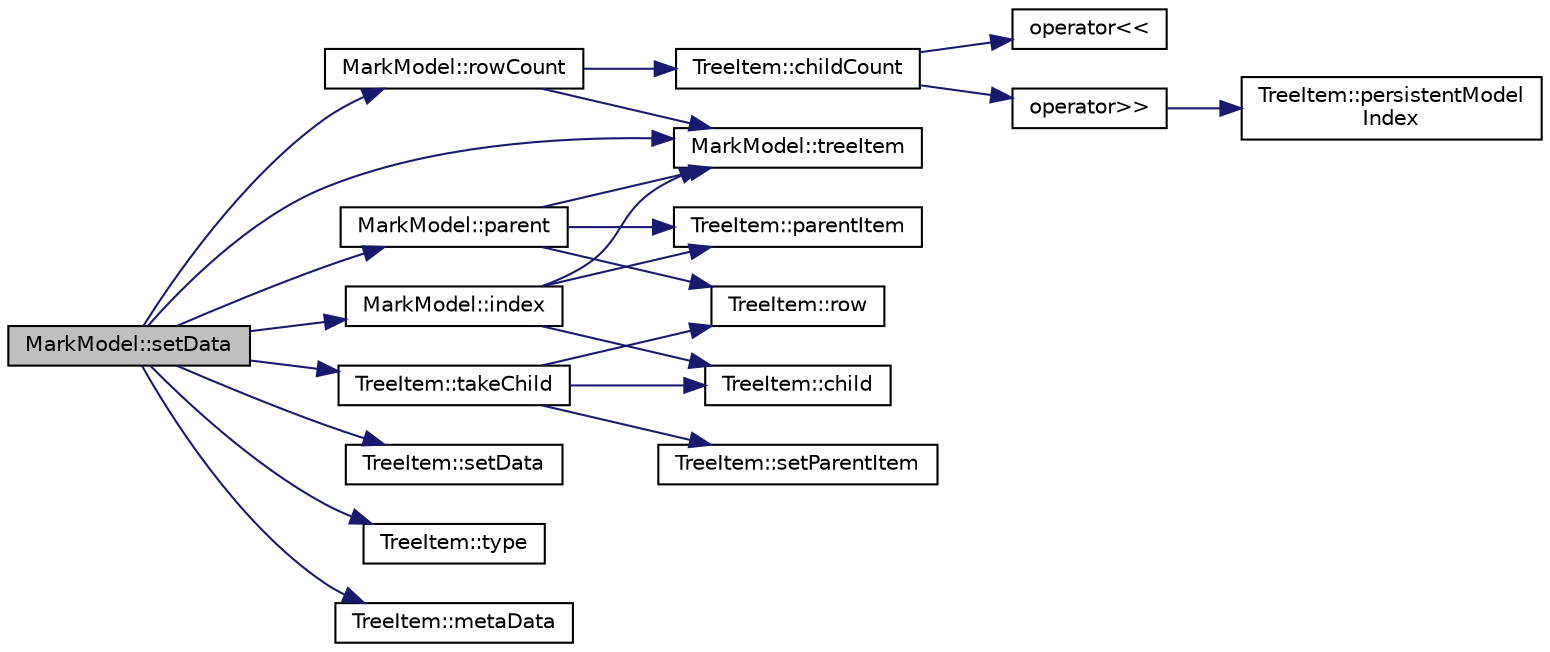 digraph "MarkModel::setData"
{
  edge [fontname="Helvetica",fontsize="10",labelfontname="Helvetica",labelfontsize="10"];
  node [fontname="Helvetica",fontsize="10",shape=record];
  rankdir="LR";
  Node404 [label="MarkModel::setData",height=0.2,width=0.4,color="black", fillcolor="grey75", style="filled", fontcolor="black"];
  Node404 -> Node405 [color="midnightblue",fontsize="10",style="solid",fontname="Helvetica"];
  Node405 [label="MarkModel::parent",height=0.2,width=0.4,color="black", fillcolor="white", style="filled",URL="$class_mark_model.html#a4345e693ac4a0d5acf44d47b9c6ade5c",tooltip="Reimplemented from QAbstractItemModel::parent(const QModelIndex & index) const. "];
  Node405 -> Node406 [color="midnightblue",fontsize="10",style="solid",fontname="Helvetica"];
  Node406 [label="MarkModel::treeItem",height=0.2,width=0.4,color="black", fillcolor="white", style="filled",URL="$class_mark_model.html#a6c38bcb4d3dee2fa69c4db2c681cf613",tooltip="This is a function to get the internal data structure from index. "];
  Node405 -> Node407 [color="midnightblue",fontsize="10",style="solid",fontname="Helvetica"];
  Node407 [label="TreeItem::parentItem",height=0.2,width=0.4,color="black", fillcolor="white", style="filled",URL="$class_tree_item.html#aa5c9721176d763d2f038d6d26cab0e5c"];
  Node405 -> Node408 [color="midnightblue",fontsize="10",style="solid",fontname="Helvetica"];
  Node408 [label="TreeItem::row",height=0.2,width=0.4,color="black", fillcolor="white", style="filled",URL="$class_tree_item.html#a91ba04ea12214af828bb198c2b98fa66"];
  Node404 -> Node406 [color="midnightblue",fontsize="10",style="solid",fontname="Helvetica"];
  Node404 -> Node409 [color="midnightblue",fontsize="10",style="solid",fontname="Helvetica"];
  Node409 [label="TreeItem::takeChild",height=0.2,width=0.4,color="black", fillcolor="white", style="filled",URL="$class_tree_item.html#a0560aa649d74a1e64b64c99b9e43bf43",tooltip="This function replace the old child node with a new one. "];
  Node409 -> Node410 [color="midnightblue",fontsize="10",style="solid",fontname="Helvetica"];
  Node410 [label="TreeItem::child",height=0.2,width=0.4,color="black", fillcolor="white", style="filled",URL="$class_tree_item.html#ad0987aea78062e52fb382e0f7d0e07e4"];
  Node409 -> Node408 [color="midnightblue",fontsize="10",style="solid",fontname="Helvetica"];
  Node409 -> Node411 [color="midnightblue",fontsize="10",style="solid",fontname="Helvetica"];
  Node411 [label="TreeItem::setParentItem",height=0.2,width=0.4,color="black", fillcolor="white", style="filled",URL="$class_tree_item.html#a00100bdf5572cdd157ef8c4195d4d0d8"];
  Node404 -> Node412 [color="midnightblue",fontsize="10",style="solid",fontname="Helvetica"];
  Node412 [label="TreeItem::setData",height=0.2,width=0.4,color="black", fillcolor="white", style="filled",URL="$class_tree_item.html#a4984b62747ce4b6c363da479c6ad1bf0"];
  Node404 -> Node413 [color="midnightblue",fontsize="10",style="solid",fontname="Helvetica"];
  Node413 [label="TreeItem::type",height=0.2,width=0.4,color="black", fillcolor="white", style="filled",URL="$class_tree_item.html#a9040286ba73d1391c19dc548b9a44890"];
  Node404 -> Node414 [color="midnightblue",fontsize="10",style="solid",fontname="Helvetica"];
  Node414 [label="TreeItem::metaData",height=0.2,width=0.4,color="black", fillcolor="white", style="filled",URL="$class_tree_item.html#aa73223e4db6840bc65a8ed303f9c52b8"];
  Node404 -> Node415 [color="midnightblue",fontsize="10",style="solid",fontname="Helvetica"];
  Node415 [label="MarkModel::rowCount",height=0.2,width=0.4,color="black", fillcolor="white", style="filled",URL="$class_mark_model.html#ace2df215d81964450bd7eaadd90c96cb",tooltip="Reimplemented from QAbstractItemModel::rowCount(const QModelIndex & parent) const. "];
  Node415 -> Node406 [color="midnightblue",fontsize="10",style="solid",fontname="Helvetica"];
  Node415 -> Node416 [color="midnightblue",fontsize="10",style="solid",fontname="Helvetica"];
  Node416 [label="TreeItem::childCount",height=0.2,width=0.4,color="black", fillcolor="white", style="filled",URL="$class_tree_item.html#a14551ec37f50067974fc93aa78b4b6e1"];
  Node416 -> Node417 [color="midnightblue",fontsize="10",style="solid",fontname="Helvetica"];
  Node417 [label="operator\<\<",height=0.2,width=0.4,color="black", fillcolor="white", style="filled",URL="$treeitem_8h.html#af3867168b442d1c788191d4ff5e10736"];
  Node416 -> Node418 [color="midnightblue",fontsize="10",style="solid",fontname="Helvetica"];
  Node418 [label="operator\>\>",height=0.2,width=0.4,color="black", fillcolor="white", style="filled",URL="$treeitem_8h.html#a437228530f02a7bebd73f29f411e82b0"];
  Node418 -> Node419 [color="midnightblue",fontsize="10",style="solid",fontname="Helvetica"];
  Node419 [label="TreeItem::persistentModel\lIndex",height=0.2,width=0.4,color="black", fillcolor="white", style="filled",URL="$class_tree_item.html#a6ea43f97c7dfa519633ddb10882ddc6a",tooltip="Returns the model index refers to the item in the model. "];
  Node404 -> Node420 [color="midnightblue",fontsize="10",style="solid",fontname="Helvetica"];
  Node420 [label="MarkModel::index",height=0.2,width=0.4,color="black", fillcolor="white", style="filled",URL="$class_mark_model.html#a68eda17b59203b69b9cfacb0e18aeca4",tooltip="Reimplemented from QAbstractItemModel::index(int row, int column, const QModelIndex & parent) const..."];
  Node420 -> Node407 [color="midnightblue",fontsize="10",style="solid",fontname="Helvetica"];
  Node420 -> Node406 [color="midnightblue",fontsize="10",style="solid",fontname="Helvetica"];
  Node420 -> Node410 [color="midnightblue",fontsize="10",style="solid",fontname="Helvetica"];
}
